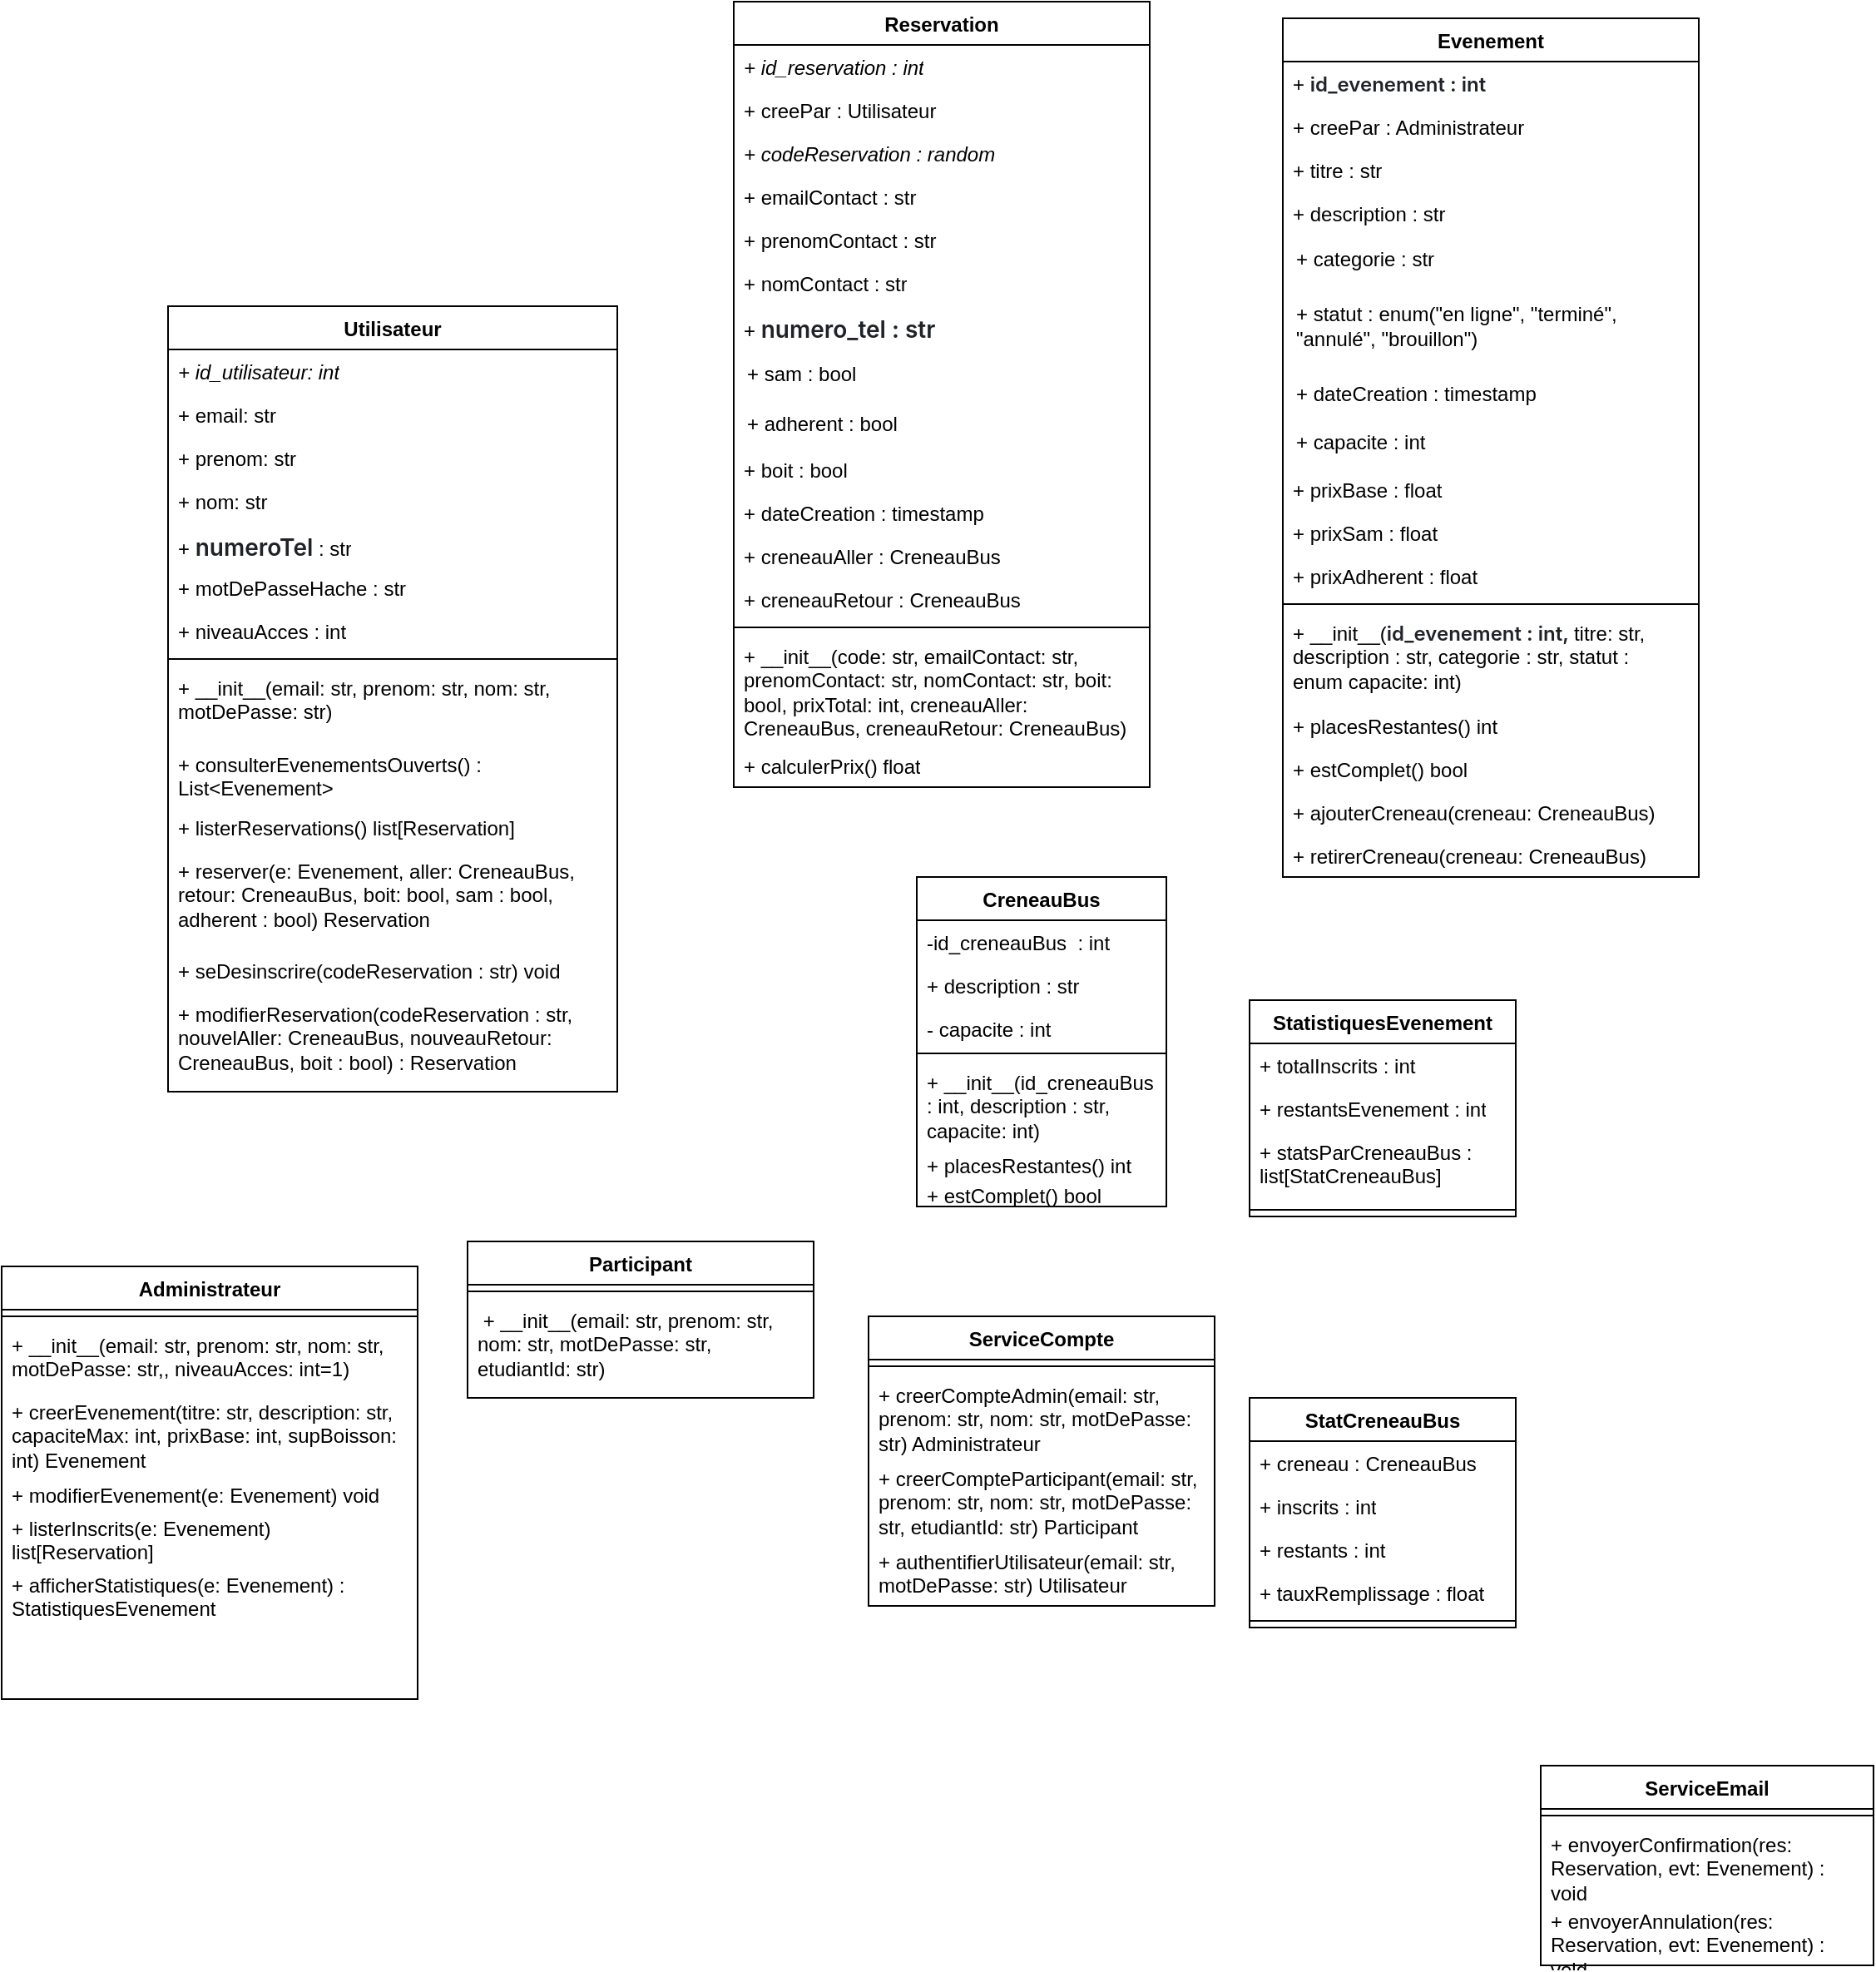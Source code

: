 <mxfile version="28.2.5">
  <diagram id="C5RBs43oDa-KdzZeNtuy" name="Page-1">
    <mxGraphModel dx="973" dy="1460" grid="1" gridSize="10" guides="1" tooltips="1" connect="1" arrows="1" fold="1" page="1" pageScale="1" pageWidth="1169" pageHeight="827" math="0" shadow="0">
      <root>
        <mxCell id="WIyWlLk6GJQsqaUBKTNV-0" />
        <mxCell id="WIyWlLk6GJQsqaUBKTNV-1" parent="WIyWlLk6GJQsqaUBKTNV-0" />
        <mxCell id="wlBHqjGnnWhORRVznOPj-1" style="edgeStyle=orthogonalEdgeStyle;rounded=0;orthogonalLoop=1;jettySize=auto;html=1;exitX=1;exitY=0;exitDx=0;exitDy=0;" edge="1" parent="WIyWlLk6GJQsqaUBKTNV-1" source="zkfFHV4jXpPFQw0GAbJ--0">
          <mxGeometry relative="1" as="geometry">
            <mxPoint x="379.923" y="12.769" as="targetPoint" />
          </mxGeometry>
        </mxCell>
        <mxCell id="zkfFHV4jXpPFQw0GAbJ--0" value="Utilisateur" style="swimlane;fontStyle=1;align=center;verticalAlign=top;childLayout=stackLayout;horizontal=1;startSize=26;horizontalStack=0;resizeParent=1;resizeLast=0;collapsible=1;marginBottom=0;rounded=0;shadow=0;strokeWidth=1;" parent="WIyWlLk6GJQsqaUBKTNV-1" vertex="1">
          <mxGeometry x="110" y="13" width="270" height="472" as="geometry">
            <mxRectangle x="230" y="140" width="160" height="26" as="alternateBounds" />
          </mxGeometry>
        </mxCell>
        <mxCell id="dK46kcQTqnEOhWtrCbgf-2" value="&lt;i&gt;+ id_utilisateur: int&lt;/i&gt;" style="text;strokeColor=none;fillColor=none;align=left;verticalAlign=top;spacingLeft=4;spacingRight=4;overflow=hidden;rotatable=0;points=[[0,0.5],[1,0.5]];portConstraint=eastwest;whiteSpace=wrap;html=1;" parent="zkfFHV4jXpPFQw0GAbJ--0" vertex="1">
          <mxGeometry y="26" width="270" height="26" as="geometry" />
        </mxCell>
        <mxCell id="dK46kcQTqnEOhWtrCbgf-3" value="+ email: str" style="text;strokeColor=none;fillColor=none;align=left;verticalAlign=top;spacingLeft=4;spacingRight=4;overflow=hidden;rotatable=0;points=[[0,0.5],[1,0.5]];portConstraint=eastwest;whiteSpace=wrap;html=1;" parent="zkfFHV4jXpPFQw0GAbJ--0" vertex="1">
          <mxGeometry y="52" width="270" height="26" as="geometry" />
        </mxCell>
        <mxCell id="UdKUQ7M-LLdawXGV8OHi-44" value="+ prenom: str" style="text;strokeColor=none;fillColor=none;align=left;verticalAlign=top;spacingLeft=4;spacingRight=4;overflow=hidden;rotatable=0;points=[[0,0.5],[1,0.5]];portConstraint=eastwest;whiteSpace=wrap;html=1;" parent="zkfFHV4jXpPFQw0GAbJ--0" vertex="1">
          <mxGeometry y="78" width="270" height="26" as="geometry" />
        </mxCell>
        <mxCell id="dK46kcQTqnEOhWtrCbgf-1" value="+ nom: str" style="text;strokeColor=none;fillColor=none;align=left;verticalAlign=top;spacingLeft=4;spacingRight=4;overflow=hidden;rotatable=0;points=[[0,0.5],[1,0.5]];portConstraint=eastwest;whiteSpace=wrap;html=1;" parent="zkfFHV4jXpPFQw0GAbJ--0" vertex="1">
          <mxGeometry y="104" width="270" height="26" as="geometry" />
        </mxCell>
        <mxCell id="wlBHqjGnnWhORRVznOPj-11" value="+&amp;nbsp;&lt;span style=&quot;box-sizing: border-box; font-weight: 600; color: rgb(31, 35, 40); font-family: -apple-system, BlinkMacSystemFont, &amp;quot;Segoe UI&amp;quot;, &amp;quot;Noto Sans&amp;quot;, Helvetica, Arial, sans-serif, &amp;quot;Apple Color Emoji&amp;quot;, &amp;quot;Segoe UI Emoji&amp;quot;; font-size: 14px; background-color: rgb(255, 255, 255);&quot;&gt;numeroTel&lt;/span&gt;&amp;nbsp;&lt;span style=&quot;background-color: transparent; color: light-dark(rgb(0, 0, 0), rgb(255, 255, 255));&quot;&gt;: str&lt;/span&gt;" style="text;strokeColor=none;fillColor=none;align=left;verticalAlign=top;spacingLeft=4;spacingRight=4;overflow=hidden;rotatable=0;points=[[0,0.5],[1,0.5]];portConstraint=eastwest;whiteSpace=wrap;html=1;" vertex="1" parent="zkfFHV4jXpPFQw0GAbJ--0">
          <mxGeometry y="130" width="270" height="26" as="geometry" />
        </mxCell>
        <mxCell id="UdKUQ7M-LLdawXGV8OHi-86" value="+ motDePasseHache : str" style="text;strokeColor=none;fillColor=none;align=left;verticalAlign=top;spacingLeft=4;spacingRight=4;overflow=hidden;rotatable=0;points=[[0,0.5],[1,0.5]];portConstraint=eastwest;whiteSpace=wrap;html=1;" parent="zkfFHV4jXpPFQw0GAbJ--0" vertex="1">
          <mxGeometry y="156" width="270" height="26" as="geometry" />
        </mxCell>
        <mxCell id="UdKUQ7M-LLdawXGV8OHi-15" value="+ niveauAcces : int" style="text;strokeColor=none;fillColor=none;align=left;verticalAlign=top;spacingLeft=4;spacingRight=4;overflow=hidden;rotatable=0;points=[[0,0.5],[1,0.5]];portConstraint=eastwest;whiteSpace=wrap;html=1;" parent="zkfFHV4jXpPFQw0GAbJ--0" vertex="1">
          <mxGeometry y="182" width="270" height="26" as="geometry" />
        </mxCell>
        <mxCell id="zkfFHV4jXpPFQw0GAbJ--4" value="" style="line;html=1;strokeWidth=1;align=left;verticalAlign=middle;spacingTop=-1;spacingLeft=3;spacingRight=3;rotatable=0;labelPosition=right;points=[];portConstraint=eastwest;" parent="zkfFHV4jXpPFQw0GAbJ--0" vertex="1">
          <mxGeometry y="208" width="270" height="8" as="geometry" />
        </mxCell>
        <mxCell id="UdKUQ7M-LLdawXGV8OHi-45" value="+ __init__(email: str, prenom: str, nom: str, motDePasse: str)" style="text;strokeColor=none;fillColor=none;align=left;verticalAlign=top;spacingLeft=4;spacingRight=4;overflow=hidden;rotatable=0;points=[[0,0.5],[1,0.5]];portConstraint=eastwest;whiteSpace=wrap;html=1;fontSize=12;" parent="zkfFHV4jXpPFQw0GAbJ--0" vertex="1">
          <mxGeometry y="216" width="270" height="46" as="geometry" />
        </mxCell>
        <mxCell id="SGklO1m5Eiw55vcK3kZM-37" value="+ consulterEvenementsOuverts() : List&amp;lt;Evenement&amp;gt;" style="text;strokeColor=none;fillColor=none;align=left;verticalAlign=top;spacingLeft=4;spacingRight=4;overflow=hidden;rotatable=0;points=[[0,0.5],[1,0.5]];portConstraint=eastwest;whiteSpace=wrap;html=1;" parent="zkfFHV4jXpPFQw0GAbJ--0" vertex="1">
          <mxGeometry y="262" width="270" height="38" as="geometry" />
        </mxCell>
        <mxCell id="UdKUQ7M-LLdawXGV8OHi-16" value="+ listerReservations() list[Reservation]" style="text;strokeColor=none;fillColor=none;align=left;verticalAlign=top;spacingLeft=4;spacingRight=4;overflow=hidden;rotatable=0;points=[[0,0.5],[1,0.5]];portConstraint=eastwest;whiteSpace=wrap;html=1;" parent="zkfFHV4jXpPFQw0GAbJ--0" vertex="1">
          <mxGeometry y="300" width="270" height="26" as="geometry" />
        </mxCell>
        <mxCell id="dK46kcQTqnEOhWtrCbgf-9" value="+ reserver(e: Evenement, aller: CreneauBus, retour: CreneauBus, boit: bool, sam : bool, adherent : bool) Reservation" style="text;strokeColor=none;fillColor=none;align=left;verticalAlign=top;spacingLeft=4;spacingRight=4;overflow=hidden;rotatable=0;points=[[0,0.5],[1,0.5]];portConstraint=eastwest;whiteSpace=wrap;html=1;" parent="zkfFHV4jXpPFQw0GAbJ--0" vertex="1">
          <mxGeometry y="326" width="270" height="60" as="geometry" />
        </mxCell>
        <mxCell id="dK46kcQTqnEOhWtrCbgf-10" value="+ seDesinscrire(codeReservation : str) void" style="text;strokeColor=none;fillColor=none;align=left;verticalAlign=top;spacingLeft=4;spacingRight=4;overflow=hidden;rotatable=0;points=[[0,0.5],[1,0.5]];portConstraint=eastwest;whiteSpace=wrap;html=1;" parent="zkfFHV4jXpPFQw0GAbJ--0" vertex="1">
          <mxGeometry y="386" width="270" height="26" as="geometry" />
        </mxCell>
        <mxCell id="SGklO1m5Eiw55vcK3kZM-39" value="+ modifierReservation(codeReservation : str, nouvelAller: CreneauBus, nouveauRetour: CreneauBus, boit : bool) : Reservation" style="text;strokeColor=none;fillColor=none;align=left;verticalAlign=top;spacingLeft=4;spacingRight=4;overflow=hidden;rotatable=0;points=[[0,0.5],[1,0.5]];portConstraint=eastwest;whiteSpace=wrap;html=1;" parent="zkfFHV4jXpPFQw0GAbJ--0" vertex="1">
          <mxGeometry y="412" width="270" height="60" as="geometry" />
        </mxCell>
        <mxCell id="zkfFHV4jXpPFQw0GAbJ--6" value="Administrateur" style="swimlane;fontStyle=1;align=center;verticalAlign=top;childLayout=stackLayout;horizontal=1;startSize=26;horizontalStack=0;resizeParent=1;resizeLast=0;collapsible=1;marginBottom=0;rounded=0;shadow=0;strokeWidth=1;" parent="WIyWlLk6GJQsqaUBKTNV-1" vertex="1">
          <mxGeometry x="10" y="590" width="250" height="260" as="geometry">
            <mxRectangle x="130" y="380" width="160" height="26" as="alternateBounds" />
          </mxGeometry>
        </mxCell>
        <mxCell id="zkfFHV4jXpPFQw0GAbJ--9" value="" style="line;html=1;strokeWidth=1;align=left;verticalAlign=middle;spacingTop=-1;spacingLeft=3;spacingRight=3;rotatable=0;labelPosition=right;points=[];portConstraint=eastwest;" parent="zkfFHV4jXpPFQw0GAbJ--6" vertex="1">
          <mxGeometry y="26" width="250" height="8" as="geometry" />
        </mxCell>
        <mxCell id="UdKUQ7M-LLdawXGV8OHi-47" value="+ __init__(email: str, prenom: str, nom: str, motDePasse: str,, niveauAcces: int=1)" style="text;strokeColor=none;fillColor=none;align=left;verticalAlign=top;spacingLeft=4;spacingRight=4;overflow=hidden;rotatable=0;points=[[0,0.5],[1,0.5]];portConstraint=eastwest;whiteSpace=wrap;html=1;" parent="zkfFHV4jXpPFQw0GAbJ--6" vertex="1">
          <mxGeometry y="34" width="250" height="40" as="geometry" />
        </mxCell>
        <mxCell id="UdKUQ7M-LLdawXGV8OHi-8" value="+ creerEvenement(titre: str, description: str, capaciteMax: int, prixBase: int, supBoisson: int) Evenement" style="text;strokeColor=none;fillColor=none;align=left;verticalAlign=top;spacingLeft=4;spacingRight=4;overflow=hidden;rotatable=0;points=[[0,0.5],[1,0.5]];portConstraint=eastwest;whiteSpace=wrap;html=1;" parent="zkfFHV4jXpPFQw0GAbJ--6" vertex="1">
          <mxGeometry y="74" width="250" height="50" as="geometry" />
        </mxCell>
        <mxCell id="UdKUQ7M-LLdawXGV8OHi-17" value="+ modifierEvenement(e: Evenement) void" style="text;strokeColor=none;fillColor=none;align=left;verticalAlign=top;spacingLeft=4;spacingRight=4;overflow=hidden;rotatable=0;points=[[0,0.5],[1,0.5]];portConstraint=eastwest;whiteSpace=wrap;html=1;" parent="zkfFHV4jXpPFQw0GAbJ--6" vertex="1">
          <mxGeometry y="124" width="250" height="20" as="geometry" />
        </mxCell>
        <mxCell id="UdKUQ7M-LLdawXGV8OHi-9" value="+ listerInscrits(e: Evenement) list[Reservation]" style="text;strokeColor=none;fillColor=none;align=left;verticalAlign=top;spacingLeft=4;spacingRight=4;overflow=hidden;rotatable=0;points=[[0,0.5],[1,0.5]];portConstraint=eastwest;whiteSpace=wrap;html=1;" parent="zkfFHV4jXpPFQw0GAbJ--6" vertex="1">
          <mxGeometry y="144" width="250" height="34" as="geometry" />
        </mxCell>
        <mxCell id="SGklO1m5Eiw55vcK3kZM-38" value="+ afficherStatistiques(e: Evenement) : StatistiquesEvenement" style="text;strokeColor=none;fillColor=none;align=left;verticalAlign=top;spacingLeft=4;spacingRight=4;overflow=hidden;rotatable=0;points=[[0,0.5],[1,0.5]];portConstraint=eastwest;whiteSpace=wrap;html=1;" parent="zkfFHV4jXpPFQw0GAbJ--6" vertex="1">
          <mxGeometry y="178" width="250" height="40" as="geometry" />
        </mxCell>
        <mxCell id="zkfFHV4jXpPFQw0GAbJ--17" value="Evenement" style="swimlane;fontStyle=1;align=center;verticalAlign=top;childLayout=stackLayout;horizontal=1;startSize=26;horizontalStack=0;resizeParent=1;resizeLast=0;collapsible=1;marginBottom=0;rounded=0;shadow=0;strokeWidth=1;" parent="WIyWlLk6GJQsqaUBKTNV-1" vertex="1">
          <mxGeometry x="780" y="-160" width="250" height="516" as="geometry">
            <mxRectangle x="550" y="140" width="160" height="26" as="alternateBounds" />
          </mxGeometry>
        </mxCell>
        <mxCell id="wlBHqjGnnWhORRVznOPj-19" value="&lt;font&gt;+&lt;span style=&quot;color: rgb(31, 35, 40); font-family: -apple-system, BlinkMacSystemFont, &amp;quot;Segoe UI&amp;quot;, &amp;quot;Noto Sans&amp;quot;, Helvetica, Arial, sans-serif, &amp;quot;Apple Color Emoji&amp;quot;, &amp;quot;Segoe UI Emoji&amp;quot;; background-color: rgb(255, 255, 255);&quot;&gt;&amp;nbsp;&lt;/span&gt;&lt;span style=&quot;box-sizing: border-box; font-weight: 600; color: rgb(31, 35, 40); font-family: -apple-system, BlinkMacSystemFont, &amp;quot;Segoe UI&amp;quot;, &amp;quot;Noto Sans&amp;quot;, Helvetica, Arial, sans-serif, &amp;quot;Apple Color Emoji&amp;quot;, &amp;quot;Segoe UI Emoji&amp;quot;; background-color: rgb(255, 255, 255);&quot;&gt;id_evenement : int&lt;/span&gt;&lt;/font&gt;" style="text;strokeColor=none;fillColor=none;align=left;verticalAlign=top;spacingLeft=4;spacingRight=4;overflow=hidden;rotatable=0;points=[[0,0.5],[1,0.5]];portConstraint=eastwest;whiteSpace=wrap;html=1;" vertex="1" parent="zkfFHV4jXpPFQw0GAbJ--17">
          <mxGeometry y="26" width="250" height="26" as="geometry" />
        </mxCell>
        <mxCell id="wlBHqjGnnWhORRVznOPj-18" value="+ creePar : Administrateur" style="text;strokeColor=none;fillColor=none;align=left;verticalAlign=top;spacingLeft=4;spacingRight=4;overflow=hidden;rotatable=0;points=[[0,0.5],[1,0.5]];portConstraint=eastwest;whiteSpace=wrap;html=1;" vertex="1" parent="zkfFHV4jXpPFQw0GAbJ--17">
          <mxGeometry y="52" width="250" height="26" as="geometry" />
        </mxCell>
        <mxCell id="UdKUQ7M-LLdawXGV8OHi-11" value="+ titre : str" style="text;strokeColor=none;fillColor=none;align=left;verticalAlign=top;spacingLeft=4;spacingRight=4;overflow=hidden;rotatable=0;points=[[0,0.5],[1,0.5]];portConstraint=eastwest;whiteSpace=wrap;html=1;" parent="zkfFHV4jXpPFQw0GAbJ--17" vertex="1">
          <mxGeometry y="78" width="250" height="26" as="geometry" />
        </mxCell>
        <mxCell id="SGklO1m5Eiw55vcK3kZM-5" value="+ description : str" style="text;strokeColor=none;fillColor=none;align=left;verticalAlign=top;spacingLeft=4;spacingRight=4;overflow=hidden;rotatable=0;points=[[0,0.5],[1,0.5]];portConstraint=eastwest;whiteSpace=wrap;html=1;" parent="zkfFHV4jXpPFQw0GAbJ--17" vertex="1">
          <mxGeometry y="104" width="250" height="26" as="geometry" />
        </mxCell>
        <mxCell id="wlBHqjGnnWhORRVznOPj-6" value="+ categorie : str" style="shape=partialRectangle;connectable=0;fillColor=none;top=0;left=0;bottom=0;right=0;align=left;spacingLeft=6;overflow=hidden;html=1;whiteSpace=wrap;" vertex="1" parent="zkfFHV4jXpPFQw0GAbJ--17">
          <mxGeometry y="130" width="250" height="30" as="geometry">
            <mxRectangle width="126" height="30" as="alternateBounds" />
          </mxGeometry>
        </mxCell>
        <mxCell id="wlBHqjGnnWhORRVznOPj-7" value="+ statut : enum(&quot;en ligne&quot;, &quot;terminé&quot;, &quot;annulé&quot;, &quot;brouillon&quot;)&amp;nbsp;&amp;nbsp;" style="shape=partialRectangle;connectable=0;fillColor=none;top=0;left=0;bottom=0;right=0;align=left;spacingLeft=6;overflow=hidden;html=1;whiteSpace=wrap;" vertex="1" parent="zkfFHV4jXpPFQw0GAbJ--17">
          <mxGeometry y="160" width="250" height="50" as="geometry">
            <mxRectangle width="126" height="50" as="alternateBounds" />
          </mxGeometry>
        </mxCell>
        <mxCell id="wlBHqjGnnWhORRVznOPj-8" value="+ dateCreation : timestamp" style="shape=partialRectangle;connectable=0;fillColor=none;top=0;left=0;bottom=0;right=0;align=left;spacingLeft=6;overflow=hidden;" vertex="1" parent="zkfFHV4jXpPFQw0GAbJ--17">
          <mxGeometry y="210" width="250" height="30" as="geometry">
            <mxRectangle width="126" height="30" as="alternateBounds" />
          </mxGeometry>
        </mxCell>
        <mxCell id="wlBHqjGnnWhORRVznOPj-9" value="+ capacite : int" style="shape=partialRectangle;connectable=0;fillColor=none;top=0;left=0;bottom=0;right=0;align=left;spacingLeft=6;overflow=hidden;html=1;whiteSpace=wrap;" vertex="1" parent="zkfFHV4jXpPFQw0GAbJ--17">
          <mxGeometry y="240" width="250" height="30" as="geometry">
            <mxRectangle width="126" height="30" as="alternateBounds" />
          </mxGeometry>
        </mxCell>
        <mxCell id="UdKUQ7M-LLdawXGV8OHi-62" value="+ prixBase : float" style="text;strokeColor=none;fillColor=none;align=left;verticalAlign=top;spacingLeft=4;spacingRight=4;overflow=hidden;rotatable=0;points=[[0,0.5],[1,0.5]];portConstraint=eastwest;whiteSpace=wrap;html=1;" parent="zkfFHV4jXpPFQw0GAbJ--17" vertex="1">
          <mxGeometry y="270" width="250" height="26" as="geometry" />
        </mxCell>
        <mxCell id="wlBHqjGnnWhORRVznOPj-25" value="+ prixSam : float" style="text;strokeColor=none;fillColor=none;align=left;verticalAlign=top;spacingLeft=4;spacingRight=4;overflow=hidden;rotatable=0;points=[[0,0.5],[1,0.5]];portConstraint=eastwest;whiteSpace=wrap;html=1;" vertex="1" parent="zkfFHV4jXpPFQw0GAbJ--17">
          <mxGeometry y="296" width="250" height="26" as="geometry" />
        </mxCell>
        <mxCell id="wlBHqjGnnWhORRVznOPj-26" value="+ prixAdherent : float" style="text;strokeColor=none;fillColor=none;align=left;verticalAlign=top;spacingLeft=4;spacingRight=4;overflow=hidden;rotatable=0;points=[[0,0.5],[1,0.5]];portConstraint=eastwest;whiteSpace=wrap;html=1;" vertex="1" parent="zkfFHV4jXpPFQw0GAbJ--17">
          <mxGeometry y="322" width="250" height="26" as="geometry" />
        </mxCell>
        <mxCell id="zkfFHV4jXpPFQw0GAbJ--23" value="" style="line;html=1;strokeWidth=1;align=left;verticalAlign=middle;spacingTop=-1;spacingLeft=3;spacingRight=3;rotatable=0;labelPosition=right;points=[];portConstraint=eastwest;" parent="zkfFHV4jXpPFQw0GAbJ--17" vertex="1">
          <mxGeometry y="348" width="250" height="8" as="geometry" />
        </mxCell>
        <mxCell id="UdKUQ7M-LLdawXGV8OHi-18" value="+ __init__(&lt;span style=&quot;color: rgb(31, 35, 40); font-family: -apple-system, BlinkMacSystemFont, &amp;quot;Segoe UI&amp;quot;, &amp;quot;Noto Sans&amp;quot;, Helvetica, Arial, sans-serif, &amp;quot;Apple Color Emoji&amp;quot;, &amp;quot;Segoe UI Emoji&amp;quot;; font-weight: 600; background-color: rgb(255, 255, 255);&quot;&gt;id_evenement : int,&amp;nbsp;&lt;/span&gt;titre: str, description : str, categorie : str, statut : enum&amp;nbsp;capacite: int)" style="text;strokeColor=none;fillColor=none;align=left;verticalAlign=top;spacingLeft=4;spacingRight=4;overflow=hidden;rotatable=0;points=[[0,0.5],[1,0.5]];portConstraint=eastwest;whiteSpace=wrap;html=1;" parent="zkfFHV4jXpPFQw0GAbJ--17" vertex="1">
          <mxGeometry y="356" width="250" height="56" as="geometry" />
        </mxCell>
        <mxCell id="UdKUQ7M-LLdawXGV8OHi-20" value="+ placesRestantes() int" style="text;strokeColor=none;fillColor=none;align=left;verticalAlign=top;spacingLeft=4;spacingRight=4;overflow=hidden;rotatable=0;points=[[0,0.5],[1,0.5]];portConstraint=eastwest;whiteSpace=wrap;html=1;" parent="zkfFHV4jXpPFQw0GAbJ--17" vertex="1">
          <mxGeometry y="412" width="250" height="26" as="geometry" />
        </mxCell>
        <mxCell id="UdKUQ7M-LLdawXGV8OHi-26" value="+ estComplet() bool" style="text;strokeColor=none;fillColor=none;align=left;verticalAlign=top;spacingLeft=4;spacingRight=4;overflow=hidden;rotatable=0;points=[[0,0.5],[1,0.5]];portConstraint=eastwest;whiteSpace=wrap;html=1;" parent="zkfFHV4jXpPFQw0GAbJ--17" vertex="1">
          <mxGeometry y="438" width="250" height="26" as="geometry" />
        </mxCell>
        <mxCell id="SGklO1m5Eiw55vcK3kZM-36" value="+ ajouterCreneau(creneau: CreneauBus)" style="text;strokeColor=none;fillColor=none;align=left;verticalAlign=top;spacingLeft=4;spacingRight=4;overflow=hidden;rotatable=0;points=[[0,0.5],[1,0.5]];portConstraint=eastwest;whiteSpace=wrap;html=1;" parent="zkfFHV4jXpPFQw0GAbJ--17" vertex="1">
          <mxGeometry y="464" width="250" height="26" as="geometry" />
        </mxCell>
        <mxCell id="wlBHqjGnnWhORRVznOPj-20" value="+ retirerCreneau(creneau: CreneauBus)" style="text;strokeColor=none;fillColor=none;align=left;verticalAlign=top;spacingLeft=4;spacingRight=4;overflow=hidden;rotatable=0;points=[[0,0.5],[1,0.5]];portConstraint=eastwest;whiteSpace=wrap;html=1;" vertex="1" parent="zkfFHV4jXpPFQw0GAbJ--17">
          <mxGeometry y="490" width="250" height="26" as="geometry" />
        </mxCell>
        <mxCell id="UdKUQ7M-LLdawXGV8OHi-1" value="Participant" style="swimlane;fontStyle=1;align=center;verticalAlign=top;childLayout=stackLayout;horizontal=1;startSize=26;horizontalStack=0;resizeParent=1;resizeParentMax=0;resizeLast=0;collapsible=1;marginBottom=0;whiteSpace=wrap;html=1;" parent="WIyWlLk6GJQsqaUBKTNV-1" vertex="1">
          <mxGeometry x="290" y="575" width="208" height="94" as="geometry" />
        </mxCell>
        <mxCell id="UdKUQ7M-LLdawXGV8OHi-3" value="" style="line;strokeWidth=1;fillColor=none;align=left;verticalAlign=middle;spacingTop=-1;spacingLeft=3;spacingRight=3;rotatable=0;labelPosition=right;points=[];portConstraint=eastwest;strokeColor=inherit;" parent="UdKUQ7M-LLdawXGV8OHi-1" vertex="1">
          <mxGeometry y="26" width="208" height="8" as="geometry" />
        </mxCell>
        <mxCell id="UdKUQ7M-LLdawXGV8OHi-4" value="&amp;nbsp;+ __init__(email: str, prenom: str, nom: str, motDePasse: str, etudiantId: str)" style="text;strokeColor=none;fillColor=none;align=left;verticalAlign=top;spacingLeft=4;spacingRight=4;overflow=hidden;rotatable=0;points=[[0,0.5],[1,0.5]];portConstraint=eastwest;whiteSpace=wrap;html=1;" parent="UdKUQ7M-LLdawXGV8OHi-1" vertex="1">
          <mxGeometry y="34" width="208" height="60" as="geometry" />
        </mxCell>
        <mxCell id="UdKUQ7M-LLdawXGV8OHi-37" value="CreneauBus" style="swimlane;fontStyle=1;align=center;verticalAlign=top;childLayout=stackLayout;horizontal=1;startSize=26;horizontalStack=0;resizeParent=1;resizeParentMax=0;resizeLast=0;collapsible=1;marginBottom=0;whiteSpace=wrap;html=1;" parent="WIyWlLk6GJQsqaUBKTNV-1" vertex="1">
          <mxGeometry x="560" y="356" width="150" height="198" as="geometry" />
        </mxCell>
        <mxCell id="UdKUQ7M-LLdawXGV8OHi-80" value="-id_creneauBus&amp;nbsp; : int" style="text;strokeColor=none;fillColor=none;align=left;verticalAlign=top;spacingLeft=4;spacingRight=4;overflow=hidden;rotatable=0;points=[[0,0.5],[1,0.5]];portConstraint=eastwest;whiteSpace=wrap;html=1;" parent="UdKUQ7M-LLdawXGV8OHi-37" vertex="1">
          <mxGeometry y="26" width="150" height="26" as="geometry" />
        </mxCell>
        <mxCell id="UdKUQ7M-LLdawXGV8OHi-55" value="+ description : str" style="text;strokeColor=none;fillColor=none;align=left;verticalAlign=top;spacingLeft=4;spacingRight=4;overflow=hidden;rotatable=0;points=[[0,0.5],[1,0.5]];portConstraint=eastwest;whiteSpace=wrap;html=1;" parent="UdKUQ7M-LLdawXGV8OHi-37" vertex="1">
          <mxGeometry y="52" width="150" height="26" as="geometry" />
        </mxCell>
        <mxCell id="UdKUQ7M-LLdawXGV8OHi-53" value="- capacite : int" style="text;strokeColor=none;fillColor=none;align=left;verticalAlign=top;spacingLeft=4;spacingRight=4;overflow=hidden;rotatable=0;points=[[0,0.5],[1,0.5]];portConstraint=eastwest;whiteSpace=wrap;html=1;" parent="UdKUQ7M-LLdawXGV8OHi-37" vertex="1">
          <mxGeometry y="78" width="150" height="24" as="geometry" />
        </mxCell>
        <mxCell id="UdKUQ7M-LLdawXGV8OHi-39" value="" style="line;strokeWidth=1;fillColor=none;align=left;verticalAlign=middle;spacingTop=-1;spacingLeft=3;spacingRight=3;rotatable=0;labelPosition=right;points=[];portConstraint=eastwest;strokeColor=inherit;" parent="UdKUQ7M-LLdawXGV8OHi-37" vertex="1">
          <mxGeometry y="102" width="150" height="8" as="geometry" />
        </mxCell>
        <mxCell id="UdKUQ7M-LLdawXGV8OHi-40" value="+ __init__(id_creneauBus&amp;nbsp; : int, description : str, capacite: int)" style="text;strokeColor=none;fillColor=none;align=left;verticalAlign=top;spacingLeft=4;spacingRight=4;overflow=hidden;rotatable=0;points=[[0,0.5],[1,0.5]];portConstraint=eastwest;whiteSpace=wrap;html=1;" parent="UdKUQ7M-LLdawXGV8OHi-37" vertex="1">
          <mxGeometry y="110" width="150" height="50" as="geometry" />
        </mxCell>
        <mxCell id="UdKUQ7M-LLdawXGV8OHi-56" value="+ placesRestantes() int" style="text;strokeColor=none;fillColor=none;align=left;verticalAlign=top;spacingLeft=4;spacingRight=4;overflow=hidden;rotatable=0;points=[[0,0.5],[1,0.5]];portConstraint=eastwest;whiteSpace=wrap;html=1;" parent="UdKUQ7M-LLdawXGV8OHi-37" vertex="1">
          <mxGeometry y="160" width="150" height="18" as="geometry" />
        </mxCell>
        <mxCell id="UdKUQ7M-LLdawXGV8OHi-57" value="+ estComplet() bool" style="text;strokeColor=none;fillColor=none;align=left;verticalAlign=top;spacingLeft=4;spacingRight=4;overflow=hidden;rotatable=0;points=[[0,0.5],[1,0.5]];portConstraint=eastwest;whiteSpace=wrap;html=1;" parent="UdKUQ7M-LLdawXGV8OHi-37" vertex="1">
          <mxGeometry y="178" width="150" height="20" as="geometry" />
        </mxCell>
        <mxCell id="UdKUQ7M-LLdawXGV8OHi-58" value="Reservation" style="swimlane;fontStyle=1;align=center;verticalAlign=top;childLayout=stackLayout;horizontal=1;startSize=26;horizontalStack=0;resizeParent=1;resizeParentMax=0;resizeLast=0;collapsible=1;marginBottom=0;whiteSpace=wrap;html=1;" parent="WIyWlLk6GJQsqaUBKTNV-1" vertex="1">
          <mxGeometry x="450" y="-170" width="250" height="472" as="geometry" />
        </mxCell>
        <mxCell id="wlBHqjGnnWhORRVznOPj-16" value="&lt;i&gt;+ id_reservation : int&lt;/i&gt;" style="text;strokeColor=none;fillColor=none;align=left;verticalAlign=top;spacingLeft=4;spacingRight=4;overflow=hidden;rotatable=0;points=[[0,0.5],[1,0.5]];portConstraint=eastwest;whiteSpace=wrap;html=1;" vertex="1" parent="UdKUQ7M-LLdawXGV8OHi-58">
          <mxGeometry y="26" width="250" height="26" as="geometry" />
        </mxCell>
        <mxCell id="wlBHqjGnnWhORRVznOPj-24" value="+ creePar : Utilisateur" style="text;strokeColor=none;fillColor=none;align=left;verticalAlign=top;spacingLeft=4;spacingRight=4;overflow=hidden;rotatable=0;points=[[0,0.5],[1,0.5]];portConstraint=eastwest;whiteSpace=wrap;html=1;" vertex="1" parent="UdKUQ7M-LLdawXGV8OHi-58">
          <mxGeometry y="52" width="250" height="26" as="geometry" />
        </mxCell>
        <mxCell id="UdKUQ7M-LLdawXGV8OHi-59" value="&lt;i&gt;+ codeReservation : random&lt;/i&gt;" style="text;strokeColor=none;fillColor=none;align=left;verticalAlign=top;spacingLeft=4;spacingRight=4;overflow=hidden;rotatable=0;points=[[0,0.5],[1,0.5]];portConstraint=eastwest;whiteSpace=wrap;html=1;" parent="UdKUQ7M-LLdawXGV8OHi-58" vertex="1">
          <mxGeometry y="78" width="250" height="26" as="geometry" />
        </mxCell>
        <mxCell id="UdKUQ7M-LLdawXGV8OHi-64" value="+ emailContact : str" style="text;strokeColor=none;fillColor=none;align=left;verticalAlign=top;spacingLeft=4;spacingRight=4;overflow=hidden;rotatable=0;points=[[0,0.5],[1,0.5]];portConstraint=eastwest;whiteSpace=wrap;html=1;" parent="UdKUQ7M-LLdawXGV8OHi-58" vertex="1">
          <mxGeometry y="104" width="250" height="26" as="geometry" />
        </mxCell>
        <mxCell id="UdKUQ7M-LLdawXGV8OHi-65" value="+ prenomContact : str" style="text;strokeColor=none;fillColor=none;align=left;verticalAlign=top;spacingLeft=4;spacingRight=4;overflow=hidden;rotatable=0;points=[[0,0.5],[1,0.5]];portConstraint=eastwest;whiteSpace=wrap;html=1;" parent="UdKUQ7M-LLdawXGV8OHi-58" vertex="1">
          <mxGeometry y="130" width="250" height="26" as="geometry" />
        </mxCell>
        <mxCell id="UdKUQ7M-LLdawXGV8OHi-68" value="+ nomContact : str" style="text;strokeColor=none;fillColor=none;align=left;verticalAlign=top;spacingLeft=4;spacingRight=4;overflow=hidden;rotatable=0;points=[[0,0.5],[1,0.5]];portConstraint=eastwest;whiteSpace=wrap;html=1;" parent="UdKUQ7M-LLdawXGV8OHi-58" vertex="1">
          <mxGeometry y="156" width="250" height="26" as="geometry" />
        </mxCell>
        <mxCell id="wlBHqjGnnWhORRVznOPj-15" value="+&amp;nbsp;&lt;span style=&quot;box-sizing: border-box; font-weight: 600; color: rgb(31, 35, 40); font-family: -apple-system, BlinkMacSystemFont, &amp;quot;Segoe UI&amp;quot;, &amp;quot;Noto Sans&amp;quot;, Helvetica, Arial, sans-serif, &amp;quot;Apple Color Emoji&amp;quot;, &amp;quot;Segoe UI Emoji&amp;quot;; font-size: 14px; background-color: rgb(255, 255, 255);&quot;&gt;numero_tel : str&lt;/span&gt;" style="text;strokeColor=none;fillColor=none;align=left;verticalAlign=top;spacingLeft=4;spacingRight=4;overflow=hidden;rotatable=0;points=[[0,0.5],[1,0.5]];portConstraint=eastwest;whiteSpace=wrap;html=1;" vertex="1" parent="UdKUQ7M-LLdawXGV8OHi-58">
          <mxGeometry y="182" width="250" height="26" as="geometry" />
        </mxCell>
        <mxCell id="wlBHqjGnnWhORRVznOPj-27" value="+ sam : bool" style="shape=partialRectangle;connectable=0;fillColor=none;top=0;left=0;bottom=0;right=0;align=left;spacingLeft=6;overflow=hidden;" vertex="1" parent="UdKUQ7M-LLdawXGV8OHi-58">
          <mxGeometry y="208" width="250" height="30" as="geometry">
            <mxRectangle width="170" height="30" as="alternateBounds" />
          </mxGeometry>
        </mxCell>
        <mxCell id="wlBHqjGnnWhORRVznOPj-28" value="+ adherent : bool" style="shape=partialRectangle;connectable=0;fillColor=none;top=0;left=0;bottom=0;right=0;align=left;spacingLeft=6;overflow=hidden;" vertex="1" parent="UdKUQ7M-LLdawXGV8OHi-58">
          <mxGeometry y="238" width="250" height="30" as="geometry">
            <mxRectangle width="170" height="30" as="alternateBounds" />
          </mxGeometry>
        </mxCell>
        <mxCell id="UdKUQ7M-LLdawXGV8OHi-63" value="+ boit : bool" style="text;strokeColor=none;fillColor=none;align=left;verticalAlign=top;spacingLeft=4;spacingRight=4;overflow=hidden;rotatable=0;points=[[0,0.5],[1,0.5]];portConstraint=eastwest;whiteSpace=wrap;html=1;" parent="UdKUQ7M-LLdawXGV8OHi-58" vertex="1">
          <mxGeometry y="268" width="250" height="26" as="geometry" />
        </mxCell>
        <mxCell id="UdKUQ7M-LLdawXGV8OHi-79" value="+ dateCreation : timestamp" style="text;strokeColor=none;fillColor=none;align=left;verticalAlign=top;spacingLeft=4;spacingRight=4;overflow=hidden;rotatable=0;points=[[0,0.5],[1,0.5]];portConstraint=eastwest;whiteSpace=wrap;html=1;" parent="UdKUQ7M-LLdawXGV8OHi-58" vertex="1">
          <mxGeometry y="294" width="250" height="26" as="geometry" />
        </mxCell>
        <mxCell id="UdKUQ7M-LLdawXGV8OHi-78" value="+ creneauAller : CreneauBus" style="text;strokeColor=none;fillColor=none;align=left;verticalAlign=top;spacingLeft=4;spacingRight=4;overflow=hidden;rotatable=0;points=[[0,0.5],[1,0.5]];portConstraint=eastwest;whiteSpace=wrap;html=1;" parent="UdKUQ7M-LLdawXGV8OHi-58" vertex="1">
          <mxGeometry y="320" width="250" height="26" as="geometry" />
        </mxCell>
        <mxCell id="UdKUQ7M-LLdawXGV8OHi-77" value="+ creneauRetour : CreneauBus" style="text;strokeColor=none;fillColor=none;align=left;verticalAlign=top;spacingLeft=4;spacingRight=4;overflow=hidden;rotatable=0;points=[[0,0.5],[1,0.5]];portConstraint=eastwest;whiteSpace=wrap;html=1;" parent="UdKUQ7M-LLdawXGV8OHi-58" vertex="1">
          <mxGeometry y="346" width="250" height="26" as="geometry" />
        </mxCell>
        <mxCell id="UdKUQ7M-LLdawXGV8OHi-60" value="" style="line;strokeWidth=1;fillColor=none;align=left;verticalAlign=middle;spacingTop=-1;spacingLeft=3;spacingRight=3;rotatable=0;labelPosition=right;points=[];portConstraint=eastwest;strokeColor=inherit;" parent="UdKUQ7M-LLdawXGV8OHi-58" vertex="1">
          <mxGeometry y="372" width="250" height="8" as="geometry" />
        </mxCell>
        <mxCell id="UdKUQ7M-LLdawXGV8OHi-61" value="+ __init__(code: str, emailContact: str, prenomContact: str, nomContact: str, boit: bool, prixTotal: int, creneauAller: CreneauBus, creneauRetour: CreneauBus)" style="text;strokeColor=none;fillColor=none;align=left;verticalAlign=top;spacingLeft=4;spacingRight=4;overflow=hidden;rotatable=0;points=[[0,0.5],[1,0.5]];portConstraint=eastwest;whiteSpace=wrap;html=1;" parent="UdKUQ7M-LLdawXGV8OHi-58" vertex="1">
          <mxGeometry y="380" width="250" height="66" as="geometry" />
        </mxCell>
        <mxCell id="UdKUQ7M-LLdawXGV8OHi-51" value="+ calculerPrix() float" style="text;strokeColor=none;fillColor=none;align=left;verticalAlign=top;spacingLeft=4;spacingRight=4;overflow=hidden;rotatable=0;points=[[0,0.5],[1,0.5]];portConstraint=eastwest;whiteSpace=wrap;html=1;" parent="UdKUQ7M-LLdawXGV8OHi-58" vertex="1">
          <mxGeometry y="446" width="250" height="26" as="geometry" />
        </mxCell>
        <mxCell id="UdKUQ7M-LLdawXGV8OHi-87" value="ServiceCompte" style="swimlane;fontStyle=1;align=center;verticalAlign=top;childLayout=stackLayout;horizontal=1;startSize=26;horizontalStack=0;resizeParent=1;resizeParentMax=0;resizeLast=0;collapsible=1;marginBottom=0;whiteSpace=wrap;html=1;" parent="WIyWlLk6GJQsqaUBKTNV-1" vertex="1">
          <mxGeometry x="531" y="620" width="208" height="174" as="geometry" />
        </mxCell>
        <mxCell id="UdKUQ7M-LLdawXGV8OHi-89" value="" style="line;strokeWidth=1;fillColor=none;align=left;verticalAlign=middle;spacingTop=-1;spacingLeft=3;spacingRight=3;rotatable=0;labelPosition=right;points=[];portConstraint=eastwest;strokeColor=inherit;" parent="UdKUQ7M-LLdawXGV8OHi-87" vertex="1">
          <mxGeometry y="26" width="208" height="8" as="geometry" />
        </mxCell>
        <mxCell id="UdKUQ7M-LLdawXGV8OHi-90" value="+ creerCompteAdmin(email: str, prenom: str, nom: str, motDePasse: str) Administrateur" style="text;strokeColor=none;fillColor=none;align=left;verticalAlign=top;spacingLeft=4;spacingRight=4;overflow=hidden;rotatable=0;points=[[0,0.5],[1,0.5]];portConstraint=eastwest;whiteSpace=wrap;html=1;" parent="UdKUQ7M-LLdawXGV8OHi-87" vertex="1">
          <mxGeometry y="34" width="208" height="50" as="geometry" />
        </mxCell>
        <mxCell id="UdKUQ7M-LLdawXGV8OHi-91" value="+ creerCompteParticipant(email: str, prenom: str, nom: str, motDePasse: str, etudiantId: str) Participant" style="text;strokeColor=none;fillColor=none;align=left;verticalAlign=top;spacingLeft=4;spacingRight=4;overflow=hidden;rotatable=0;points=[[0,0.5],[1,0.5]];portConstraint=eastwest;whiteSpace=wrap;html=1;" parent="UdKUQ7M-LLdawXGV8OHi-87" vertex="1">
          <mxGeometry y="84" width="208" height="50" as="geometry" />
        </mxCell>
        <mxCell id="UdKUQ7M-LLdawXGV8OHi-92" value="+ authentifierUtilisateur(email: str, motDePasse: str) Utilisateur" style="text;strokeColor=none;fillColor=none;align=left;verticalAlign=top;spacingLeft=4;spacingRight=4;overflow=hidden;rotatable=0;points=[[0,0.5],[1,0.5]];portConstraint=eastwest;whiteSpace=wrap;html=1;" parent="UdKUQ7M-LLdawXGV8OHi-87" vertex="1">
          <mxGeometry y="134" width="208" height="40" as="geometry" />
        </mxCell>
        <mxCell id="SGklO1m5Eiw55vcK3kZM-41" value="ServiceEmail" style="swimlane;fontStyle=1;align=center;verticalAlign=top;childLayout=stackLayout;horizontal=1;startSize=26;horizontalStack=0;resizeParent=1;resizeParentMax=0;resizeLast=0;collapsible=1;marginBottom=0;whiteSpace=wrap;html=1;" parent="WIyWlLk6GJQsqaUBKTNV-1" vertex="1">
          <mxGeometry x="935" y="890" width="200" height="120" as="geometry" />
        </mxCell>
        <mxCell id="SGklO1m5Eiw55vcK3kZM-43" value="" style="line;strokeWidth=1;fillColor=none;align=left;verticalAlign=middle;spacingTop=-1;spacingLeft=3;spacingRight=3;rotatable=0;labelPosition=right;points=[];portConstraint=eastwest;strokeColor=inherit;" parent="SGklO1m5Eiw55vcK3kZM-41" vertex="1">
          <mxGeometry y="26" width="200" height="8" as="geometry" />
        </mxCell>
        <mxCell id="SGklO1m5Eiw55vcK3kZM-44" value="+ envoyerConfirmation(res: Reservation, evt: Evenement) : void" style="text;strokeColor=none;fillColor=none;align=left;verticalAlign=top;spacingLeft=4;spacingRight=4;overflow=hidden;rotatable=0;points=[[0,0.5],[1,0.5]];portConstraint=eastwest;whiteSpace=wrap;html=1;" parent="SGklO1m5Eiw55vcK3kZM-41" vertex="1">
          <mxGeometry y="34" width="200" height="46" as="geometry" />
        </mxCell>
        <mxCell id="SGklO1m5Eiw55vcK3kZM-46" value="+ envoyerAnnulation(res: Reservation, evt: Evenement) : void" style="text;strokeColor=none;fillColor=none;align=left;verticalAlign=top;spacingLeft=4;spacingRight=4;overflow=hidden;rotatable=0;points=[[0,0.5],[1,0.5]];portConstraint=eastwest;whiteSpace=wrap;html=1;" parent="SGklO1m5Eiw55vcK3kZM-41" vertex="1">
          <mxGeometry y="80" width="200" height="40" as="geometry" />
        </mxCell>
        <mxCell id="SGklO1m5Eiw55vcK3kZM-49" value="StatistiquesEvenement" style="swimlane;fontStyle=1;align=center;verticalAlign=top;childLayout=stackLayout;horizontal=1;startSize=26;horizontalStack=0;resizeParent=1;resizeParentMax=0;resizeLast=0;collapsible=1;marginBottom=0;whiteSpace=wrap;html=1;" parent="WIyWlLk6GJQsqaUBKTNV-1" vertex="1">
          <mxGeometry x="760" y="430" width="160" height="130" as="geometry" />
        </mxCell>
        <mxCell id="SGklO1m5Eiw55vcK3kZM-52" value="+ totalInscrits : int" style="text;strokeColor=none;fillColor=none;align=left;verticalAlign=top;spacingLeft=4;spacingRight=4;overflow=hidden;rotatable=0;points=[[0,0.5],[1,0.5]];portConstraint=eastwest;whiteSpace=wrap;html=1;" parent="SGklO1m5Eiw55vcK3kZM-49" vertex="1">
          <mxGeometry y="26" width="160" height="26" as="geometry" />
        </mxCell>
        <mxCell id="SGklO1m5Eiw55vcK3kZM-53" value="+ restantsEvenement : int" style="text;strokeColor=none;fillColor=none;align=left;verticalAlign=top;spacingLeft=4;spacingRight=4;overflow=hidden;rotatable=0;points=[[0,0.5],[1,0.5]];portConstraint=eastwest;whiteSpace=wrap;html=1;" parent="SGklO1m5Eiw55vcK3kZM-49" vertex="1">
          <mxGeometry y="52" width="160" height="26" as="geometry" />
        </mxCell>
        <mxCell id="SGklO1m5Eiw55vcK3kZM-54" value="+ statsParCreneauBus : list[StatCreneauBus]" style="text;strokeColor=none;fillColor=none;align=left;verticalAlign=top;spacingLeft=4;spacingRight=4;overflow=hidden;rotatable=0;points=[[0,0.5],[1,0.5]];portConstraint=eastwest;whiteSpace=wrap;html=1;" parent="SGklO1m5Eiw55vcK3kZM-49" vertex="1">
          <mxGeometry y="78" width="160" height="44" as="geometry" />
        </mxCell>
        <mxCell id="SGklO1m5Eiw55vcK3kZM-51" value="" style="line;strokeWidth=1;fillColor=none;align=left;verticalAlign=middle;spacingTop=-1;spacingLeft=3;spacingRight=3;rotatable=0;labelPosition=right;points=[];portConstraint=eastwest;strokeColor=inherit;" parent="SGklO1m5Eiw55vcK3kZM-49" vertex="1">
          <mxGeometry y="122" width="160" height="8" as="geometry" />
        </mxCell>
        <mxCell id="SGklO1m5Eiw55vcK3kZM-55" value="StatCreneauBus" style="swimlane;fontStyle=1;align=center;verticalAlign=top;childLayout=stackLayout;horizontal=1;startSize=26;horizontalStack=0;resizeParent=1;resizeParentMax=0;resizeLast=0;collapsible=1;marginBottom=0;whiteSpace=wrap;html=1;" parent="WIyWlLk6GJQsqaUBKTNV-1" vertex="1">
          <mxGeometry x="760" y="669" width="160" height="138" as="geometry" />
        </mxCell>
        <mxCell id="SGklO1m5Eiw55vcK3kZM-56" value="+ creneau : CreneauBus" style="text;strokeColor=none;fillColor=none;align=left;verticalAlign=top;spacingLeft=4;spacingRight=4;overflow=hidden;rotatable=0;points=[[0,0.5],[1,0.5]];portConstraint=eastwest;whiteSpace=wrap;html=1;" parent="SGklO1m5Eiw55vcK3kZM-55" vertex="1">
          <mxGeometry y="26" width="160" height="26" as="geometry" />
        </mxCell>
        <mxCell id="SGklO1m5Eiw55vcK3kZM-59" value="+ inscrits : int" style="text;strokeColor=none;fillColor=none;align=left;verticalAlign=top;spacingLeft=4;spacingRight=4;overflow=hidden;rotatable=0;points=[[0,0.5],[1,0.5]];portConstraint=eastwest;whiteSpace=wrap;html=1;" parent="SGklO1m5Eiw55vcK3kZM-55" vertex="1">
          <mxGeometry y="52" width="160" height="26" as="geometry" />
        </mxCell>
        <mxCell id="SGklO1m5Eiw55vcK3kZM-60" value="+ restants : int" style="text;strokeColor=none;fillColor=none;align=left;verticalAlign=top;spacingLeft=4;spacingRight=4;overflow=hidden;rotatable=0;points=[[0,0.5],[1,0.5]];portConstraint=eastwest;whiteSpace=wrap;html=1;" parent="SGklO1m5Eiw55vcK3kZM-55" vertex="1">
          <mxGeometry y="78" width="160" height="26" as="geometry" />
        </mxCell>
        <mxCell id="SGklO1m5Eiw55vcK3kZM-61" value="+ tauxRemplissage : float" style="text;strokeColor=none;fillColor=none;align=left;verticalAlign=top;spacingLeft=4;spacingRight=4;overflow=hidden;rotatable=0;points=[[0,0.5],[1,0.5]];portConstraint=eastwest;whiteSpace=wrap;html=1;" parent="SGklO1m5Eiw55vcK3kZM-55" vertex="1">
          <mxGeometry y="104" width="160" height="26" as="geometry" />
        </mxCell>
        <mxCell id="SGklO1m5Eiw55vcK3kZM-57" value="" style="line;strokeWidth=1;fillColor=none;align=left;verticalAlign=middle;spacingTop=-1;spacingLeft=3;spacingRight=3;rotatable=0;labelPosition=right;points=[];portConstraint=eastwest;strokeColor=inherit;" parent="SGklO1m5Eiw55vcK3kZM-55" vertex="1">
          <mxGeometry y="130" width="160" height="8" as="geometry" />
        </mxCell>
      </root>
    </mxGraphModel>
  </diagram>
</mxfile>
